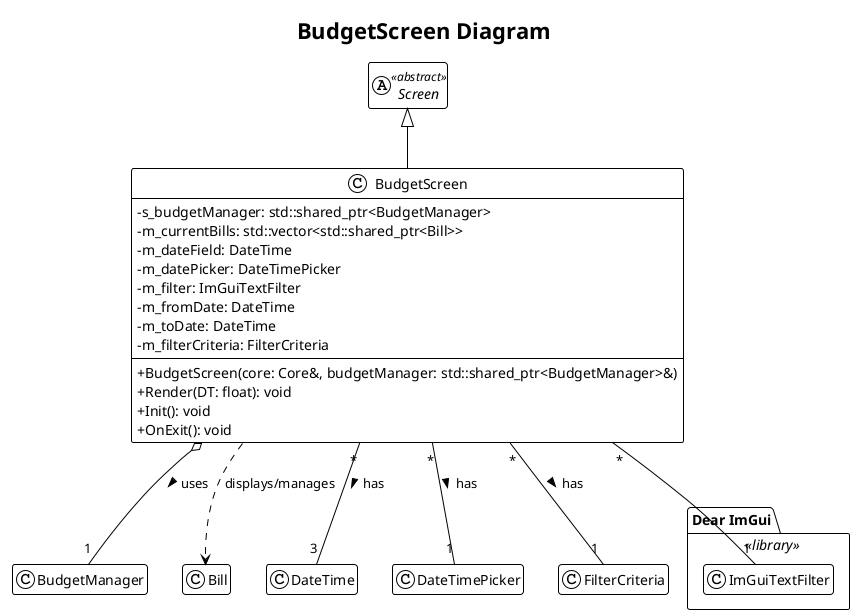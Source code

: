 @startuml
!theme plain
skinparam classAttributeIconSize 0
hide empty members
title BudgetScreen Diagram

' --- Forward declarations for context ---
abstract class Screen <<abstract>>
class BudgetManager
class Bill
class DateTime
class DateTimePicker
class FilterCriteria

package "Dear ImGui" as IMGUI_LIB <<library>> {
    class ImGuiTextFilter
}

' --- The Concrete Screen Implementation ---
class BudgetScreen {
  ' --- Data Members ---
  - s_budgetManager: std::shared_ptr<BudgetManager>
  - m_currentBills: std::vector<std::shared_ptr<Bill>>
  - m_dateField: DateTime
  - m_datePicker: DateTimePicker
  - m_filter: ImGuiTextFilter
  - m_fromDate: DateTime
  - m_toDate: DateTime
  - m_filterCriteria: FilterCriteria
  ' (other primitive state members omitted for clarity)
  --
  ' --- Public Methods ---
  + BudgetScreen(core: Core&, budgetManager: std::shared_ptr<BudgetManager>&)
  + Render(DT: float): void
  + Init(): void
  + OnExit(): void
}

' --- Relationships ---

' Inheritance: BudgetScreen is a type of Screen.
Screen <|-- BudgetScreen

' Aggregation: The screen uses a BudgetManager to perform its logic.
BudgetScreen o-- "1" BudgetManager : uses >

' Composition: The screen is composed of several state and UI helper objects.
BudgetScreen "*"-- "3" DateTime : has >
BudgetScreen "*"-- "1" DateTimePicker : has >
BudgetScreen "*"-- "1" FilterCriteria : has >
BudgetScreen "*"-- "1" ImGuiTextFilter

' Dependency: The screen displays and manages a collection of Bill objects.
BudgetScreen ..> Bill : displays/manages

@enduml